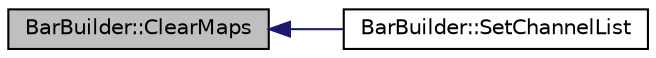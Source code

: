 digraph "BarBuilder::ClearMaps"
{
  edge [fontname="Helvetica",fontsize="10",labelfontname="Helvetica",labelfontsize="10"];
  node [fontname="Helvetica",fontsize="10",shape=record];
  rankdir="LR";
  Node1 [label="BarBuilder::ClearMaps",height=0.2,width=0.4,color="black", fillcolor="grey75", style="filled", fontcolor="black"];
  Node1 -> Node2 [dir="back",color="midnightblue",fontsize="10",style="solid",fontname="Helvetica"];
  Node2 [label="BarBuilder::SetChannelList",height=0.2,width=0.4,color="black", fillcolor="white", style="filled",URL="$de/d12/class_bar_builder.html#a600bb14863f99f3dfc03fc1e97faa163"];
}
